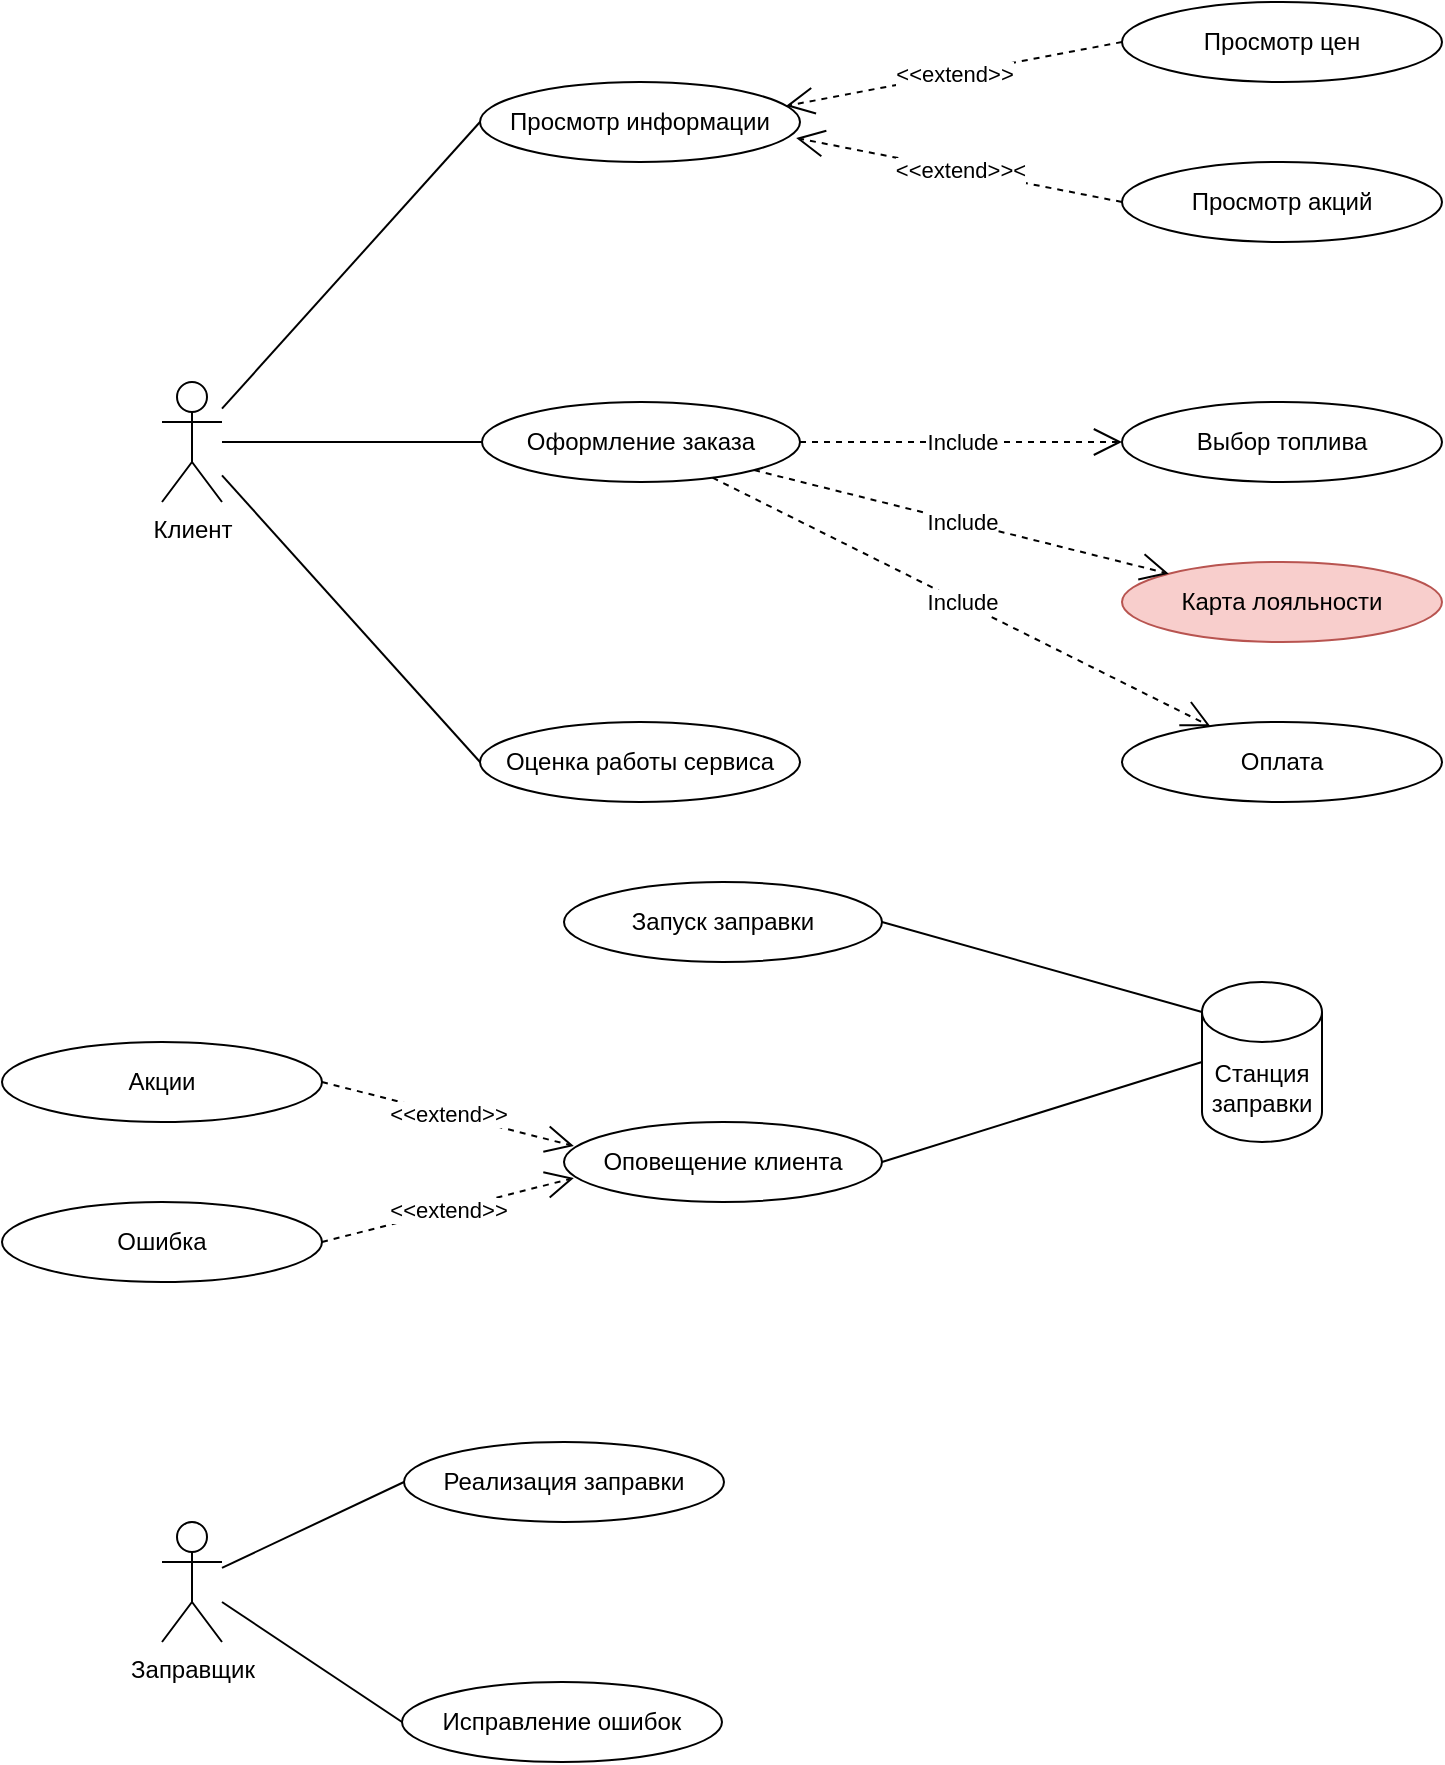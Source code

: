 <mxfile version="15.3.8" type="github">
  <diagram id="3k1maVJeoXj8tbfDhlqV" name="Страница 1">
    <mxGraphModel dx="1865" dy="495" grid="1" gridSize="10" guides="1" tooltips="1" connect="1" arrows="1" fold="1" page="1" pageScale="1" pageWidth="827" pageHeight="1169" math="0" shadow="0">
      <root>
        <mxCell id="0" />
        <mxCell id="1" parent="0" />
        <mxCell id="wb6atIWXGosLGJ2MR8X2-2" value="Заправщик" style="shape=umlActor;verticalLabelPosition=bottom;verticalAlign=top;html=1;outlineConnect=0;" parent="1" vertex="1">
          <mxGeometry x="-40" y="800" width="30" height="60" as="geometry" />
        </mxCell>
        <mxCell id="wb6atIWXGosLGJ2MR8X2-9" value="Просмотр информации" style="ellipse;whiteSpace=wrap;html=1;" parent="1" vertex="1">
          <mxGeometry x="119" y="80" width="160" height="40" as="geometry" />
        </mxCell>
        <mxCell id="wb6atIWXGosLGJ2MR8X2-10" value="Оформление заказа" style="ellipse;whiteSpace=wrap;html=1;" parent="1" vertex="1">
          <mxGeometry x="120" y="240" width="159" height="40" as="geometry" />
        </mxCell>
        <mxCell id="wb6atIWXGosLGJ2MR8X2-18" value="Реализация заправки" style="ellipse;whiteSpace=wrap;html=1;" parent="1" vertex="1">
          <mxGeometry x="81" y="760" width="160" height="40" as="geometry" />
        </mxCell>
        <mxCell id="wb6atIWXGosLGJ2MR8X2-19" value="Исправление ошибок" style="ellipse;whiteSpace=wrap;html=1;" parent="1" vertex="1">
          <mxGeometry x="80" y="880" width="160" height="40" as="geometry" />
        </mxCell>
        <mxCell id="wb6atIWXGosLGJ2MR8X2-22" value="" style="endArrow=none;html=1;entryX=0;entryY=0.5;entryDx=0;entryDy=0;" parent="1" source="wb6atIWXGosLGJ2MR8X2-39" target="wb6atIWXGosLGJ2MR8X2-9" edge="1">
          <mxGeometry width="50" height="50" relative="1" as="geometry">
            <mxPoint x="110" y="90" as="sourcePoint" />
            <mxPoint x="210" y="40" as="targetPoint" />
          </mxGeometry>
        </mxCell>
        <mxCell id="wb6atIWXGosLGJ2MR8X2-23" value="" style="endArrow=none;html=1;entryX=0;entryY=0.5;entryDx=0;entryDy=0;" parent="1" source="wb6atIWXGosLGJ2MR8X2-2" target="wb6atIWXGosLGJ2MR8X2-19" edge="1">
          <mxGeometry width="50" height="50" relative="1" as="geometry">
            <mxPoint x="190" y="526" as="sourcePoint" />
            <mxPoint x="300" y="526" as="targetPoint" />
          </mxGeometry>
        </mxCell>
        <mxCell id="wb6atIWXGosLGJ2MR8X2-24" value="" style="endArrow=none;html=1;entryX=0;entryY=0.5;entryDx=0;entryDy=0;" parent="1" source="wb6atIWXGosLGJ2MR8X2-2" target="wb6atIWXGosLGJ2MR8X2-18" edge="1">
          <mxGeometry width="50" height="50" relative="1" as="geometry">
            <mxPoint x="180" y="476" as="sourcePoint" />
            <mxPoint x="260" y="466" as="targetPoint" />
          </mxGeometry>
        </mxCell>
        <mxCell id="wb6atIWXGosLGJ2MR8X2-30" value="" style="endArrow=none;html=1;entryX=0;entryY=0.5;entryDx=0;entryDy=0;" parent="1" source="wb6atIWXGosLGJ2MR8X2-39" target="wb6atIWXGosLGJ2MR8X2-10" edge="1">
          <mxGeometry width="50" height="50" relative="1" as="geometry">
            <mxPoint x="80" y="90" as="sourcePoint" />
            <mxPoint x="210" y="89.5" as="targetPoint" />
          </mxGeometry>
        </mxCell>
        <mxCell id="wb6atIWXGosLGJ2MR8X2-39" value="Клиент" style="shape=umlActor;verticalLabelPosition=bottom;verticalAlign=top;html=1;outlineConnect=0;" parent="1" vertex="1">
          <mxGeometry x="-40" y="230" width="30" height="60" as="geometry" />
        </mxCell>
        <mxCell id="wb6atIWXGosLGJ2MR8X2-44" value="Оценка работы сервиса" style="ellipse;whiteSpace=wrap;html=1;" parent="1" vertex="1">
          <mxGeometry x="119" y="400" width="160" height="40" as="geometry" />
        </mxCell>
        <mxCell id="wb6atIWXGosLGJ2MR8X2-45" value="" style="endArrow=none;html=1;entryX=0;entryY=0.5;entryDx=0;entryDy=0;" parent="1" source="wb6atIWXGosLGJ2MR8X2-39" target="wb6atIWXGosLGJ2MR8X2-44" edge="1">
          <mxGeometry width="50" height="50" relative="1" as="geometry">
            <mxPoint x="170" y="165" as="sourcePoint" />
            <mxPoint x="220" y="115" as="targetPoint" />
          </mxGeometry>
        </mxCell>
        <mxCell id="TAbSnqhXubkM7-Nr6nOi-2" value="Станция заправки" style="shape=cylinder3;whiteSpace=wrap;html=1;boundedLbl=1;backgroundOutline=1;size=15;" parent="1" vertex="1">
          <mxGeometry x="480" y="530" width="60" height="80" as="geometry" />
        </mxCell>
        <mxCell id="TAbSnqhXubkM7-Nr6nOi-3" value="" style="endArrow=none;html=1;exitX=1;exitY=0.5;exitDx=0;exitDy=0;entryX=0;entryY=0;entryDx=0;entryDy=15;entryPerimeter=0;" parent="1" source="mQCsPEXXZrtxjDo3vZAT-18" target="TAbSnqhXubkM7-Nr6nOi-2" edge="1">
          <mxGeometry width="50" height="50" relative="1" as="geometry">
            <mxPoint x="310" y="570" as="sourcePoint" />
            <mxPoint x="440" y="250" as="targetPoint" />
          </mxGeometry>
        </mxCell>
        <mxCell id="TAbSnqhXubkM7-Nr6nOi-5" value="" style="endArrow=none;html=1;exitX=1;exitY=0.5;exitDx=0;exitDy=0;entryX=0;entryY=0.5;entryDx=0;entryDy=0;entryPerimeter=0;" parent="1" source="mQCsPEXXZrtxjDo3vZAT-19" target="TAbSnqhXubkM7-Nr6nOi-2" edge="1">
          <mxGeometry width="50" height="50" relative="1" as="geometry">
            <mxPoint x="320" y="620" as="sourcePoint" />
            <mxPoint x="440" y="250" as="targetPoint" />
          </mxGeometry>
        </mxCell>
        <mxCell id="mQCsPEXXZrtxjDo3vZAT-1" value="Просмотр цен" style="ellipse;whiteSpace=wrap;html=1;" parent="1" vertex="1">
          <mxGeometry x="440" y="40" width="160" height="40" as="geometry" />
        </mxCell>
        <mxCell id="mQCsPEXXZrtxjDo3vZAT-2" value="Просмотр акций" style="ellipse;whiteSpace=wrap;html=1;" parent="1" vertex="1">
          <mxGeometry x="440" y="120" width="160" height="40" as="geometry" />
        </mxCell>
        <mxCell id="mQCsPEXXZrtxjDo3vZAT-10" value="Оплата" style="ellipse;whiteSpace=wrap;html=1;" parent="1" vertex="1">
          <mxGeometry x="440" y="400" width="160" height="40" as="geometry" />
        </mxCell>
        <mxCell id="mQCsPEXXZrtxjDo3vZAT-11" value="Выбор топлива" style="ellipse;whiteSpace=wrap;html=1;" parent="1" vertex="1">
          <mxGeometry x="440" y="240" width="160" height="40" as="geometry" />
        </mxCell>
        <mxCell id="mQCsPEXXZrtxjDo3vZAT-12" value="Карта лояльности" style="ellipse;whiteSpace=wrap;html=1;fillColor=#f8cecc;strokeColor=#b85450;" parent="1" vertex="1">
          <mxGeometry x="440" y="320" width="160" height="40" as="geometry" />
        </mxCell>
        <mxCell id="mQCsPEXXZrtxjDo3vZAT-17" value="&amp;lt;&amp;lt;extend&amp;gt;&amp;gt;" style="endArrow=open;endSize=12;dashed=1;html=1;exitX=0;exitY=0.5;exitDx=0;exitDy=0;entryX=0.956;entryY=0.3;entryDx=0;entryDy=0;entryPerimeter=0;" parent="1" source="mQCsPEXXZrtxjDo3vZAT-1" target="wb6atIWXGosLGJ2MR8X2-9" edge="1">
          <mxGeometry width="160" relative="1" as="geometry">
            <mxPoint x="220" y="190" as="sourcePoint" />
            <mxPoint x="380" y="190" as="targetPoint" />
          </mxGeometry>
        </mxCell>
        <mxCell id="mQCsPEXXZrtxjDo3vZAT-18" value="Запуск заправки" style="ellipse;whiteSpace=wrap;html=1;" parent="1" vertex="1">
          <mxGeometry x="161" y="480" width="159" height="40" as="geometry" />
        </mxCell>
        <mxCell id="mQCsPEXXZrtxjDo3vZAT-19" value="Оповещение клиента" style="ellipse;whiteSpace=wrap;html=1;" parent="1" vertex="1">
          <mxGeometry x="161" y="600" width="159" height="40" as="geometry" />
        </mxCell>
        <mxCell id="mQCsPEXXZrtxjDo3vZAT-22" value="Ошибка" style="ellipse;whiteSpace=wrap;html=1;" parent="1" vertex="1">
          <mxGeometry x="-120" y="640" width="160" height="40" as="geometry" />
        </mxCell>
        <mxCell id="mQCsPEXXZrtxjDo3vZAT-23" value="Акции" style="ellipse;whiteSpace=wrap;html=1;" parent="1" vertex="1">
          <mxGeometry x="-120" y="560" width="160" height="40" as="geometry" />
        </mxCell>
        <mxCell id="mQCsPEXXZrtxjDo3vZAT-38" value="&amp;lt;&amp;lt;extend&amp;gt;&amp;gt;&amp;lt;" style="endArrow=open;endSize=12;dashed=1;html=1;exitX=0;exitY=0.5;exitDx=0;exitDy=0;entryX=0.988;entryY=0.7;entryDx=0;entryDy=0;entryPerimeter=0;" parent="1" source="mQCsPEXXZrtxjDo3vZAT-2" target="wb6atIWXGosLGJ2MR8X2-9" edge="1">
          <mxGeometry width="160" relative="1" as="geometry">
            <mxPoint x="150" y="270" as="sourcePoint" />
            <mxPoint x="310" y="270" as="targetPoint" />
          </mxGeometry>
        </mxCell>
        <mxCell id="mQCsPEXXZrtxjDo3vZAT-39" value="Include" style="endArrow=open;endSize=12;dashed=1;html=1;" parent="1" source="wb6atIWXGosLGJ2MR8X2-10" target="mQCsPEXXZrtxjDo3vZAT-11" edge="1">
          <mxGeometry width="160" relative="1" as="geometry">
            <mxPoint x="210" y="270" as="sourcePoint" />
            <mxPoint x="370" y="270" as="targetPoint" />
          </mxGeometry>
        </mxCell>
        <mxCell id="mQCsPEXXZrtxjDo3vZAT-40" value="Include" style="endArrow=open;endSize=12;dashed=1;html=1;" parent="1" source="wb6atIWXGosLGJ2MR8X2-10" target="mQCsPEXXZrtxjDo3vZAT-10" edge="1">
          <mxGeometry width="160" relative="1" as="geometry">
            <mxPoint x="210" y="270" as="sourcePoint" />
            <mxPoint x="370" y="270" as="targetPoint" />
          </mxGeometry>
        </mxCell>
        <mxCell id="mQCsPEXXZrtxjDo3vZAT-41" value="Include" style="endArrow=open;endSize=12;dashed=1;html=1;" parent="1" source="wb6atIWXGosLGJ2MR8X2-10" target="mQCsPEXXZrtxjDo3vZAT-12" edge="1">
          <mxGeometry width="160" relative="1" as="geometry">
            <mxPoint x="210" y="270" as="sourcePoint" />
            <mxPoint x="370" y="270" as="targetPoint" />
          </mxGeometry>
        </mxCell>
        <mxCell id="mQCsPEXXZrtxjDo3vZAT-42" value="&amp;lt;&amp;lt;extend&amp;gt;&amp;gt;" style="endArrow=open;endSize=12;dashed=1;html=1;exitX=1;exitY=0.5;exitDx=0;exitDy=0;entryX=0.031;entryY=0.7;entryDx=0;entryDy=0;entryPerimeter=0;" parent="1" source="mQCsPEXXZrtxjDo3vZAT-22" target="mQCsPEXXZrtxjDo3vZAT-19" edge="1">
          <mxGeometry width="160" relative="1" as="geometry">
            <mxPoint x="230" y="530" as="sourcePoint" />
            <mxPoint x="390" y="530" as="targetPoint" />
          </mxGeometry>
        </mxCell>
        <mxCell id="mQCsPEXXZrtxjDo3vZAT-43" value="&amp;lt;&amp;lt;extend&amp;gt;&amp;gt;" style="endArrow=open;endSize=12;dashed=1;html=1;exitX=1;exitY=0.5;exitDx=0;exitDy=0;entryX=0.031;entryY=0.3;entryDx=0;entryDy=0;entryPerimeter=0;" parent="1" source="mQCsPEXXZrtxjDo3vZAT-23" target="mQCsPEXXZrtxjDo3vZAT-19" edge="1">
          <mxGeometry width="160" relative="1" as="geometry">
            <mxPoint x="230" y="530" as="sourcePoint" />
            <mxPoint x="160" y="610" as="targetPoint" />
          </mxGeometry>
        </mxCell>
      </root>
    </mxGraphModel>
  </diagram>
</mxfile>
